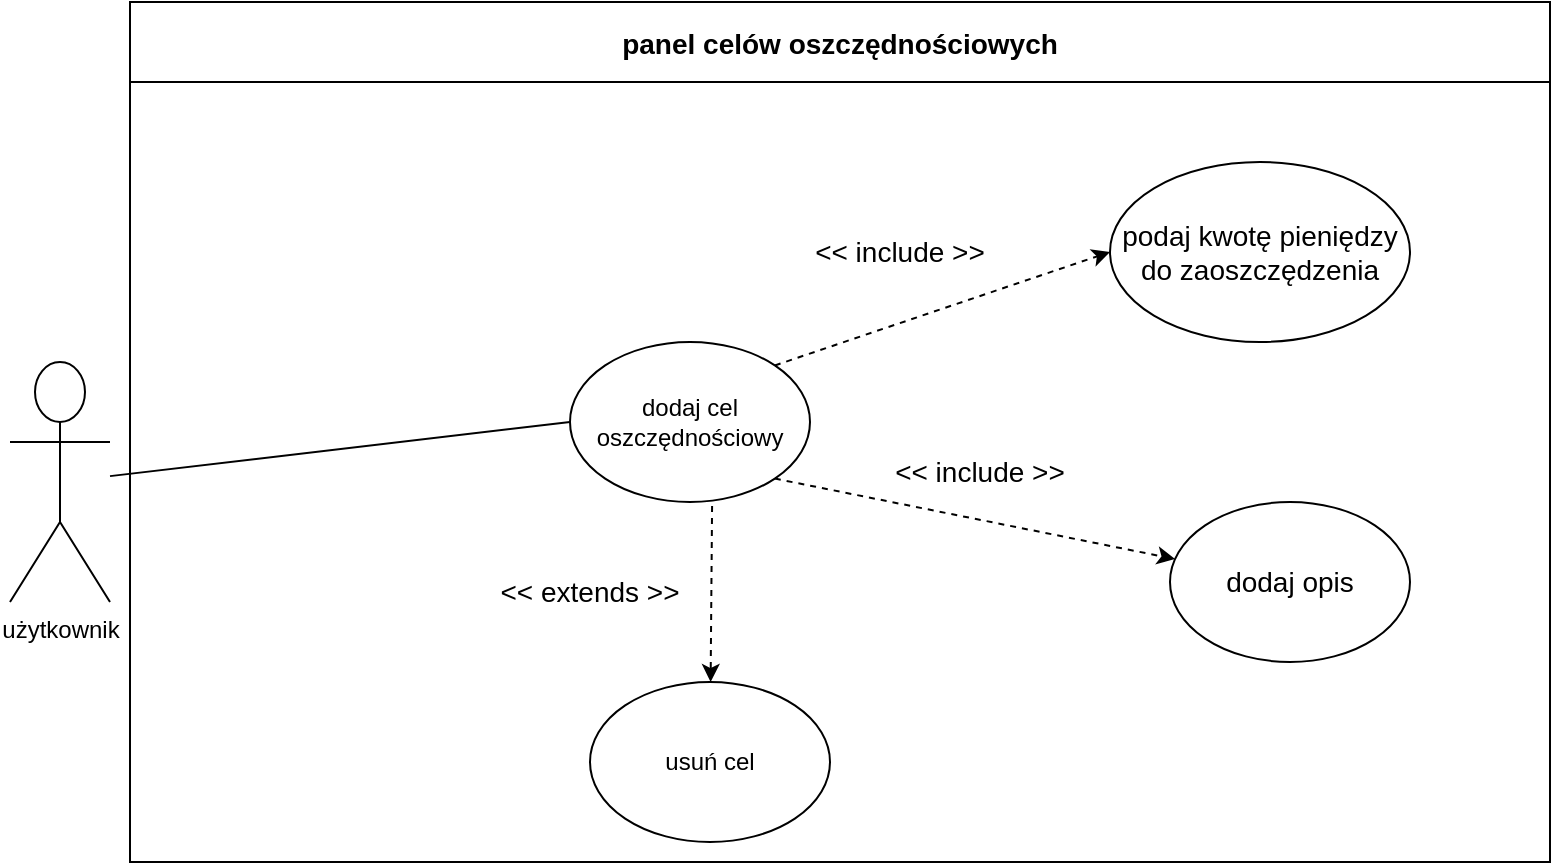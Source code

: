 <mxfile version="17.1.2" type="device"><diagram id="mFvT9GqNB5yOhHkIrDoC" name="Page-1"><mxGraphModel dx="1422" dy="1837" grid="1" gridSize="10" guides="1" tooltips="1" connect="1" arrows="1" fold="1" page="1" pageScale="1" pageWidth="850" pageHeight="1100" math="0" shadow="0"><root><mxCell id="0"/><mxCell id="1" parent="0"/><mxCell id="BJ89_deXNyzwDDm2fQ-w-1" value="użytkownik" style="shape=umlActor;verticalLabelPosition=bottom;verticalAlign=top;html=1;outlineConnect=0;" parent="1" vertex="1"><mxGeometry x="30" y="170" width="50" height="120" as="geometry"/></mxCell><mxCell id="BJ89_deXNyzwDDm2fQ-w-3" value="panel celów oszczędnościowych" style="swimlane;startSize=40;fontSize=14;" parent="1" vertex="1"><mxGeometry x="90" y="-10" width="710" height="430" as="geometry"/></mxCell><mxCell id="BJ89_deXNyzwDDm2fQ-w-15" style="rounded=0;orthogonalLoop=1;jettySize=auto;html=1;exitX=1;exitY=0;exitDx=0;exitDy=0;entryX=0;entryY=0.5;entryDx=0;entryDy=0;dashed=1;fontSize=14;" parent="BJ89_deXNyzwDDm2fQ-w-3" source="BJ89_deXNyzwDDm2fQ-w-2" target="BJ89_deXNyzwDDm2fQ-w-11" edge="1"><mxGeometry relative="1" as="geometry"/></mxCell><mxCell id="BJ89_deXNyzwDDm2fQ-w-2" value="dodaj cel oszczędnościowy" style="ellipse;whiteSpace=wrap;html=1;" parent="BJ89_deXNyzwDDm2fQ-w-3" vertex="1"><mxGeometry x="220" y="170" width="120" height="80" as="geometry"/></mxCell><mxCell id="BJ89_deXNyzwDDm2fQ-w-11" value="podaj kwotę pieniędzy do zaoszczędzenia" style="ellipse;whiteSpace=wrap;html=1;fontSize=14;" parent="BJ89_deXNyzwDDm2fQ-w-3" vertex="1"><mxGeometry x="490" y="80" width="150" height="90" as="geometry"/></mxCell><mxCell id="BJ89_deXNyzwDDm2fQ-w-20" value="&amp;lt;&amp;lt; include &amp;gt;&amp;gt;" style="text;html=1;strokeColor=none;fillColor=none;align=center;verticalAlign=middle;whiteSpace=wrap;rounded=0;fontSize=14;" parent="BJ89_deXNyzwDDm2fQ-w-3" vertex="1"><mxGeometry x="340" y="110" width="90" height="30" as="geometry"/></mxCell><mxCell id="qybI8l3Jj-2SJjvKQJd0-2" value="dodaj opis" style="ellipse;whiteSpace=wrap;html=1;fontSize=14;" vertex="1" parent="BJ89_deXNyzwDDm2fQ-w-3"><mxGeometry x="520" y="250" width="120" height="80" as="geometry"/></mxCell><mxCell id="qybI8l3Jj-2SJjvKQJd0-5" value="" style="endArrow=classic;html=1;rounded=0;dashed=1;fontSize=14;exitX=1;exitY=1;exitDx=0;exitDy=0;" edge="1" parent="BJ89_deXNyzwDDm2fQ-w-3" source="BJ89_deXNyzwDDm2fQ-w-2" target="qybI8l3Jj-2SJjvKQJd0-2"><mxGeometry width="50" height="50" relative="1" as="geometry"><mxPoint x="344.715" y="236.415" as="sourcePoint"/><mxPoint x="490" y="280" as="targetPoint"/></mxGeometry></mxCell><mxCell id="qybI8l3Jj-2SJjvKQJd0-6" value="&amp;lt;&amp;lt; include &amp;gt;&amp;gt;" style="text;html=1;strokeColor=none;fillColor=none;align=center;verticalAlign=middle;whiteSpace=wrap;rounded=0;fontSize=14;" vertex="1" parent="BJ89_deXNyzwDDm2fQ-w-3"><mxGeometry x="380" y="220" width="90" height="30" as="geometry"/></mxCell><mxCell id="qybI8l3Jj-2SJjvKQJd0-8" value="usuń cel" style="ellipse;whiteSpace=wrap;html=1;" vertex="1" parent="BJ89_deXNyzwDDm2fQ-w-3"><mxGeometry x="230" y="340" width="120" height="80" as="geometry"/></mxCell><mxCell id="qybI8l3Jj-2SJjvKQJd0-9" value="" style="endArrow=classic;html=1;rounded=0;dashed=1;fontSize=14;exitX=0.592;exitY=1.025;exitDx=0;exitDy=0;exitPerimeter=0;" edge="1" parent="BJ89_deXNyzwDDm2fQ-w-3" source="BJ89_deXNyzwDDm2fQ-w-2" target="qybI8l3Jj-2SJjvKQJd0-8"><mxGeometry width="50" height="50" relative="1" as="geometry"><mxPoint x="332.426" y="248.284" as="sourcePoint"/><mxPoint x="476.945" y="342.141" as="targetPoint"/></mxGeometry></mxCell><mxCell id="qybI8l3Jj-2SJjvKQJd0-10" value="&amp;lt;&amp;lt; extends &amp;gt;&amp;gt;" style="text;html=1;strokeColor=none;fillColor=none;align=center;verticalAlign=middle;whiteSpace=wrap;rounded=0;fontSize=14;" vertex="1" parent="BJ89_deXNyzwDDm2fQ-w-3"><mxGeometry x="180" y="280" width="100" height="30" as="geometry"/></mxCell><mxCell id="BJ89_deXNyzwDDm2fQ-w-6" value="" style="endArrow=none;html=1;rounded=0;entryX=0;entryY=0.5;entryDx=0;entryDy=0;" parent="1" source="BJ89_deXNyzwDDm2fQ-w-1" target="BJ89_deXNyzwDDm2fQ-w-2" edge="1"><mxGeometry width="50" height="50" relative="1" as="geometry"><mxPoint x="100" y="220" as="sourcePoint"/><mxPoint x="290" y="360" as="targetPoint"/></mxGeometry></mxCell></root></mxGraphModel></diagram></mxfile>